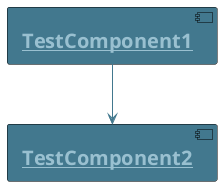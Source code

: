 @startuml

skinparam componentStyle uml2
skinparam component {
  FontSize 13
  FontName Arial
  FontColor #99c0d0
  BorderColor black
  BackgroundColor #42788e
  ArrowFontName Impact
  ArrowColor #42788e
  ArrowFontColor #42788e


  BackgroundColor<<UI>> Red
  BorderColor<<UI>> #FF6655
}

component TestComponent1 [
     <size:20><b><u>TestComponent1</u></b></size>
]
component TestComponent2 [
     <size:20><b><u>TestComponent2</u></b></size>
]

TestComponent1 --> TestComponent2

@enduml
